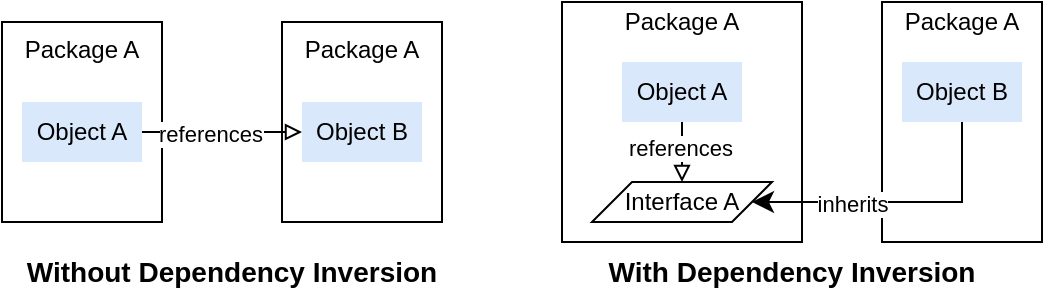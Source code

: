 <mxfile version="24.7.7">
  <diagram name="Page-1" id="JuzIaMZ8xDnf7Gn2zlv3">
    <mxGraphModel dx="730" dy="914" grid="1" gridSize="10" guides="1" tooltips="1" connect="1" arrows="1" fold="1" page="1" pageScale="1" pageWidth="850" pageHeight="1100" math="0" shadow="0">
      <root>
        <mxCell id="0" />
        <mxCell id="1" parent="0" />
        <mxCell id="iHHrVKZV77tRoay86P7K-1" value="&lt;div style=&quot;text-align: left;&quot;&gt;&lt;span style=&quot;background-color: initial;&quot;&gt;Package A&lt;/span&gt;&lt;/div&gt;&lt;div&gt;&lt;br&gt;&lt;/div&gt;&lt;div&gt;&lt;br&gt;&lt;/div&gt;&lt;div&gt;&lt;br&gt;&lt;/div&gt;&lt;div&gt;&lt;br&gt;&lt;/div&gt;&lt;div&gt;&lt;br&gt;&lt;/div&gt;" style="rounded=0;whiteSpace=wrap;html=1;" vertex="1" parent="1">
          <mxGeometry x="60" y="200" width="80" height="100" as="geometry" />
        </mxCell>
        <mxCell id="iHHrVKZV77tRoay86P7K-3" value="Object A" style="text;html=1;align=center;verticalAlign=middle;whiteSpace=wrap;rounded=0;fillColor=#dae8fc;strokeColor=none;" vertex="1" parent="1">
          <mxGeometry x="70" y="240" width="60" height="30" as="geometry" />
        </mxCell>
        <mxCell id="iHHrVKZV77tRoay86P7K-6" value="&lt;div style=&quot;text-align: left;&quot;&gt;&lt;span style=&quot;background-color: initial;&quot;&gt;Package A&lt;/span&gt;&lt;/div&gt;&lt;div&gt;&lt;br&gt;&lt;/div&gt;&lt;div&gt;&lt;br&gt;&lt;/div&gt;&lt;div&gt;&lt;br&gt;&lt;/div&gt;&lt;div&gt;&lt;br&gt;&lt;/div&gt;&lt;div&gt;&lt;br&gt;&lt;/div&gt;" style="rounded=0;whiteSpace=wrap;html=1;" vertex="1" parent="1">
          <mxGeometry x="200" y="200" width="80" height="100" as="geometry" />
        </mxCell>
        <mxCell id="iHHrVKZV77tRoay86P7K-7" value="Object B" style="text;html=1;align=center;verticalAlign=middle;whiteSpace=wrap;rounded=0;fillColor=#dae8fc;strokeColor=none;" vertex="1" parent="1">
          <mxGeometry x="210" y="240" width="60" height="30" as="geometry" />
        </mxCell>
        <mxCell id="iHHrVKZV77tRoay86P7K-8" value="&lt;div style=&quot;text-align: left;&quot;&gt;&lt;span style=&quot;background-color: initial;&quot;&gt;Package A&lt;/span&gt;&lt;/div&gt;&lt;div&gt;&lt;br&gt;&lt;/div&gt;&lt;div&gt;&lt;br&gt;&lt;/div&gt;&lt;div&gt;&lt;br&gt;&lt;/div&gt;&lt;div&gt;&lt;br&gt;&lt;/div&gt;&lt;div&gt;&lt;br&gt;&lt;/div&gt;&lt;div&gt;&lt;br&gt;&lt;/div&gt;&lt;div&gt;&lt;br&gt;&lt;/div&gt;" style="rounded=0;whiteSpace=wrap;html=1;" vertex="1" parent="1">
          <mxGeometry x="340" y="190" width="120" height="120" as="geometry" />
        </mxCell>
        <mxCell id="iHHrVKZV77tRoay86P7K-9" value="Object A" style="text;html=1;align=center;verticalAlign=middle;whiteSpace=wrap;rounded=0;fillColor=#dae8fc;strokeColor=none;" vertex="1" parent="1">
          <mxGeometry x="370" y="220" width="60" height="30" as="geometry" />
        </mxCell>
        <mxCell id="iHHrVKZV77tRoay86P7K-10" value="&lt;div style=&quot;text-align: left;&quot;&gt;&lt;span style=&quot;background-color: initial;&quot;&gt;Package A&lt;/span&gt;&lt;/div&gt;&lt;div&gt;&lt;br&gt;&lt;/div&gt;&lt;div&gt;&lt;br&gt;&lt;/div&gt;&lt;div&gt;&lt;br&gt;&lt;/div&gt;&lt;div&gt;&lt;br&gt;&lt;/div&gt;&lt;div&gt;&lt;br&gt;&lt;/div&gt;&lt;div&gt;&lt;br&gt;&lt;/div&gt;&lt;div&gt;&lt;br&gt;&lt;/div&gt;" style="rounded=0;whiteSpace=wrap;html=1;" vertex="1" parent="1">
          <mxGeometry x="500" y="190" width="80" height="120" as="geometry" />
        </mxCell>
        <mxCell id="iHHrVKZV77tRoay86P7K-11" value="Object B" style="text;html=1;align=center;verticalAlign=middle;whiteSpace=wrap;rounded=0;fillColor=#dae8fc;strokeColor=none;" vertex="1" parent="1">
          <mxGeometry x="510" y="220" width="60" height="30" as="geometry" />
        </mxCell>
        <mxCell id="iHHrVKZV77tRoay86P7K-12" value="Interface A" style="shape=parallelogram;perimeter=parallelogramPerimeter;whiteSpace=wrap;html=1;fixedSize=1;" vertex="1" parent="1">
          <mxGeometry x="355" y="280" width="90" height="20" as="geometry" />
        </mxCell>
        <mxCell id="iHHrVKZV77tRoay86P7K-13" value="" style="endArrow=none;html=1;rounded=0;endFill=0;startArrow=block;startFill=0;entryX=1;entryY=0.5;entryDx=0;entryDy=0;exitX=0;exitY=0.5;exitDx=0;exitDy=0;" edge="1" parent="1" source="iHHrVKZV77tRoay86P7K-7" target="iHHrVKZV77tRoay86P7K-3">
          <mxGeometry width="50" height="50" relative="1" as="geometry">
            <mxPoint x="160" y="410" as="sourcePoint" />
            <mxPoint x="210" y="360" as="targetPoint" />
          </mxGeometry>
        </mxCell>
        <mxCell id="iHHrVKZV77tRoay86P7K-16" value="references" style="edgeLabel;html=1;align=center;verticalAlign=middle;resizable=0;points=[];" vertex="1" connectable="0" parent="iHHrVKZV77tRoay86P7K-13">
          <mxGeometry x="0.154" y="1" relative="1" as="geometry">
            <mxPoint as="offset" />
          </mxGeometry>
        </mxCell>
        <mxCell id="iHHrVKZV77tRoay86P7K-17" value="" style="endArrow=none;html=1;rounded=0;endFill=0;startArrow=block;startFill=0;entryX=0.5;entryY=1;entryDx=0;entryDy=0;exitX=0.5;exitY=0;exitDx=0;exitDy=0;" edge="1" parent="1" source="iHHrVKZV77tRoay86P7K-12" target="iHHrVKZV77tRoay86P7K-9">
          <mxGeometry width="50" height="50" relative="1" as="geometry">
            <mxPoint x="240" y="255" as="sourcePoint" />
            <mxPoint x="150" y="255" as="targetPoint" />
          </mxGeometry>
        </mxCell>
        <mxCell id="iHHrVKZV77tRoay86P7K-18" value="references" style="edgeLabel;html=1;align=center;verticalAlign=middle;resizable=0;points=[];" vertex="1" connectable="0" parent="iHHrVKZV77tRoay86P7K-17">
          <mxGeometry x="0.154" y="1" relative="1" as="geometry">
            <mxPoint as="offset" />
          </mxGeometry>
        </mxCell>
        <mxCell id="iHHrVKZV77tRoay86P7K-21" value="" style="edgeStyle=segmentEdgeStyle;endArrow=classic;html=1;curved=0;rounded=0;endSize=8;startSize=8;exitX=0.5;exitY=1;exitDx=0;exitDy=0;entryX=1;entryY=0.5;entryDx=0;entryDy=0;" edge="1" parent="1" source="iHHrVKZV77tRoay86P7K-11" target="iHHrVKZV77tRoay86P7K-12">
          <mxGeometry width="50" height="50" relative="1" as="geometry">
            <mxPoint x="530" y="390" as="sourcePoint" />
            <mxPoint x="590" y="400" as="targetPoint" />
            <Array as="points">
              <mxPoint x="540" y="290" />
            </Array>
          </mxGeometry>
        </mxCell>
        <mxCell id="iHHrVKZV77tRoay86P7K-22" value="inherits" style="edgeLabel;html=1;align=center;verticalAlign=middle;resizable=0;points=[];" vertex="1" connectable="0" parent="iHHrVKZV77tRoay86P7K-21">
          <mxGeometry x="0.319" y="1" relative="1" as="geometry">
            <mxPoint as="offset" />
          </mxGeometry>
        </mxCell>
        <mxCell id="iHHrVKZV77tRoay86P7K-23" value="Without Dependency Inversion" style="text;html=1;align=center;verticalAlign=middle;whiteSpace=wrap;rounded=0;fontSize=14;fontStyle=1" vertex="1" parent="1">
          <mxGeometry x="60" y="310" width="230" height="30" as="geometry" />
        </mxCell>
        <mxCell id="iHHrVKZV77tRoay86P7K-24" value="With Dependency Inversion" style="text;html=1;align=center;verticalAlign=middle;whiteSpace=wrap;rounded=0;fontSize=14;fontStyle=1" vertex="1" parent="1">
          <mxGeometry x="340" y="310" width="230" height="30" as="geometry" />
        </mxCell>
      </root>
    </mxGraphModel>
  </diagram>
</mxfile>
